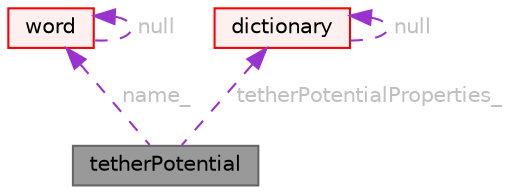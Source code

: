 digraph "tetherPotential"
{
 // LATEX_PDF_SIZE
  bgcolor="transparent";
  edge [fontname=Helvetica,fontsize=10,labelfontname=Helvetica,labelfontsize=10];
  node [fontname=Helvetica,fontsize=10,shape=box,height=0.2,width=0.4];
  Node1 [id="Node000001",label="tetherPotential",height=0.2,width=0.4,color="gray40", fillcolor="grey60", style="filled", fontcolor="black",tooltip=" "];
  Node2 -> Node1 [id="edge1_Node000001_Node000002",dir="back",color="darkorchid3",style="dashed",tooltip=" ",label=" name_",fontcolor="grey" ];
  Node2 [id="Node000002",label="word",height=0.2,width=0.4,color="red", fillcolor="#FFF0F0", style="filled",URL="$classFoam_1_1word.html",tooltip="A class for handling words, derived from Foam::string."];
  Node2 -> Node2 [id="edge2_Node000002_Node000002",dir="back",color="darkorchid3",style="dashed",tooltip=" ",label=" null",fontcolor="grey" ];
  Node5 -> Node1 [id="edge3_Node000001_Node000005",dir="back",color="darkorchid3",style="dashed",tooltip=" ",label=" tetherPotentialProperties_",fontcolor="grey" ];
  Node5 [id="Node000005",label="dictionary",height=0.2,width=0.4,color="red", fillcolor="#FFF0F0", style="filled",URL="$classFoam_1_1dictionary.html",tooltip="A list of keyword definitions, which are a keyword followed by a number of values (eg,..."];
  Node5 -> Node5 [id="edge4_Node000005_Node000005",dir="back",color="darkorchid3",style="dashed",tooltip=" ",label=" null",fontcolor="grey" ];
}

